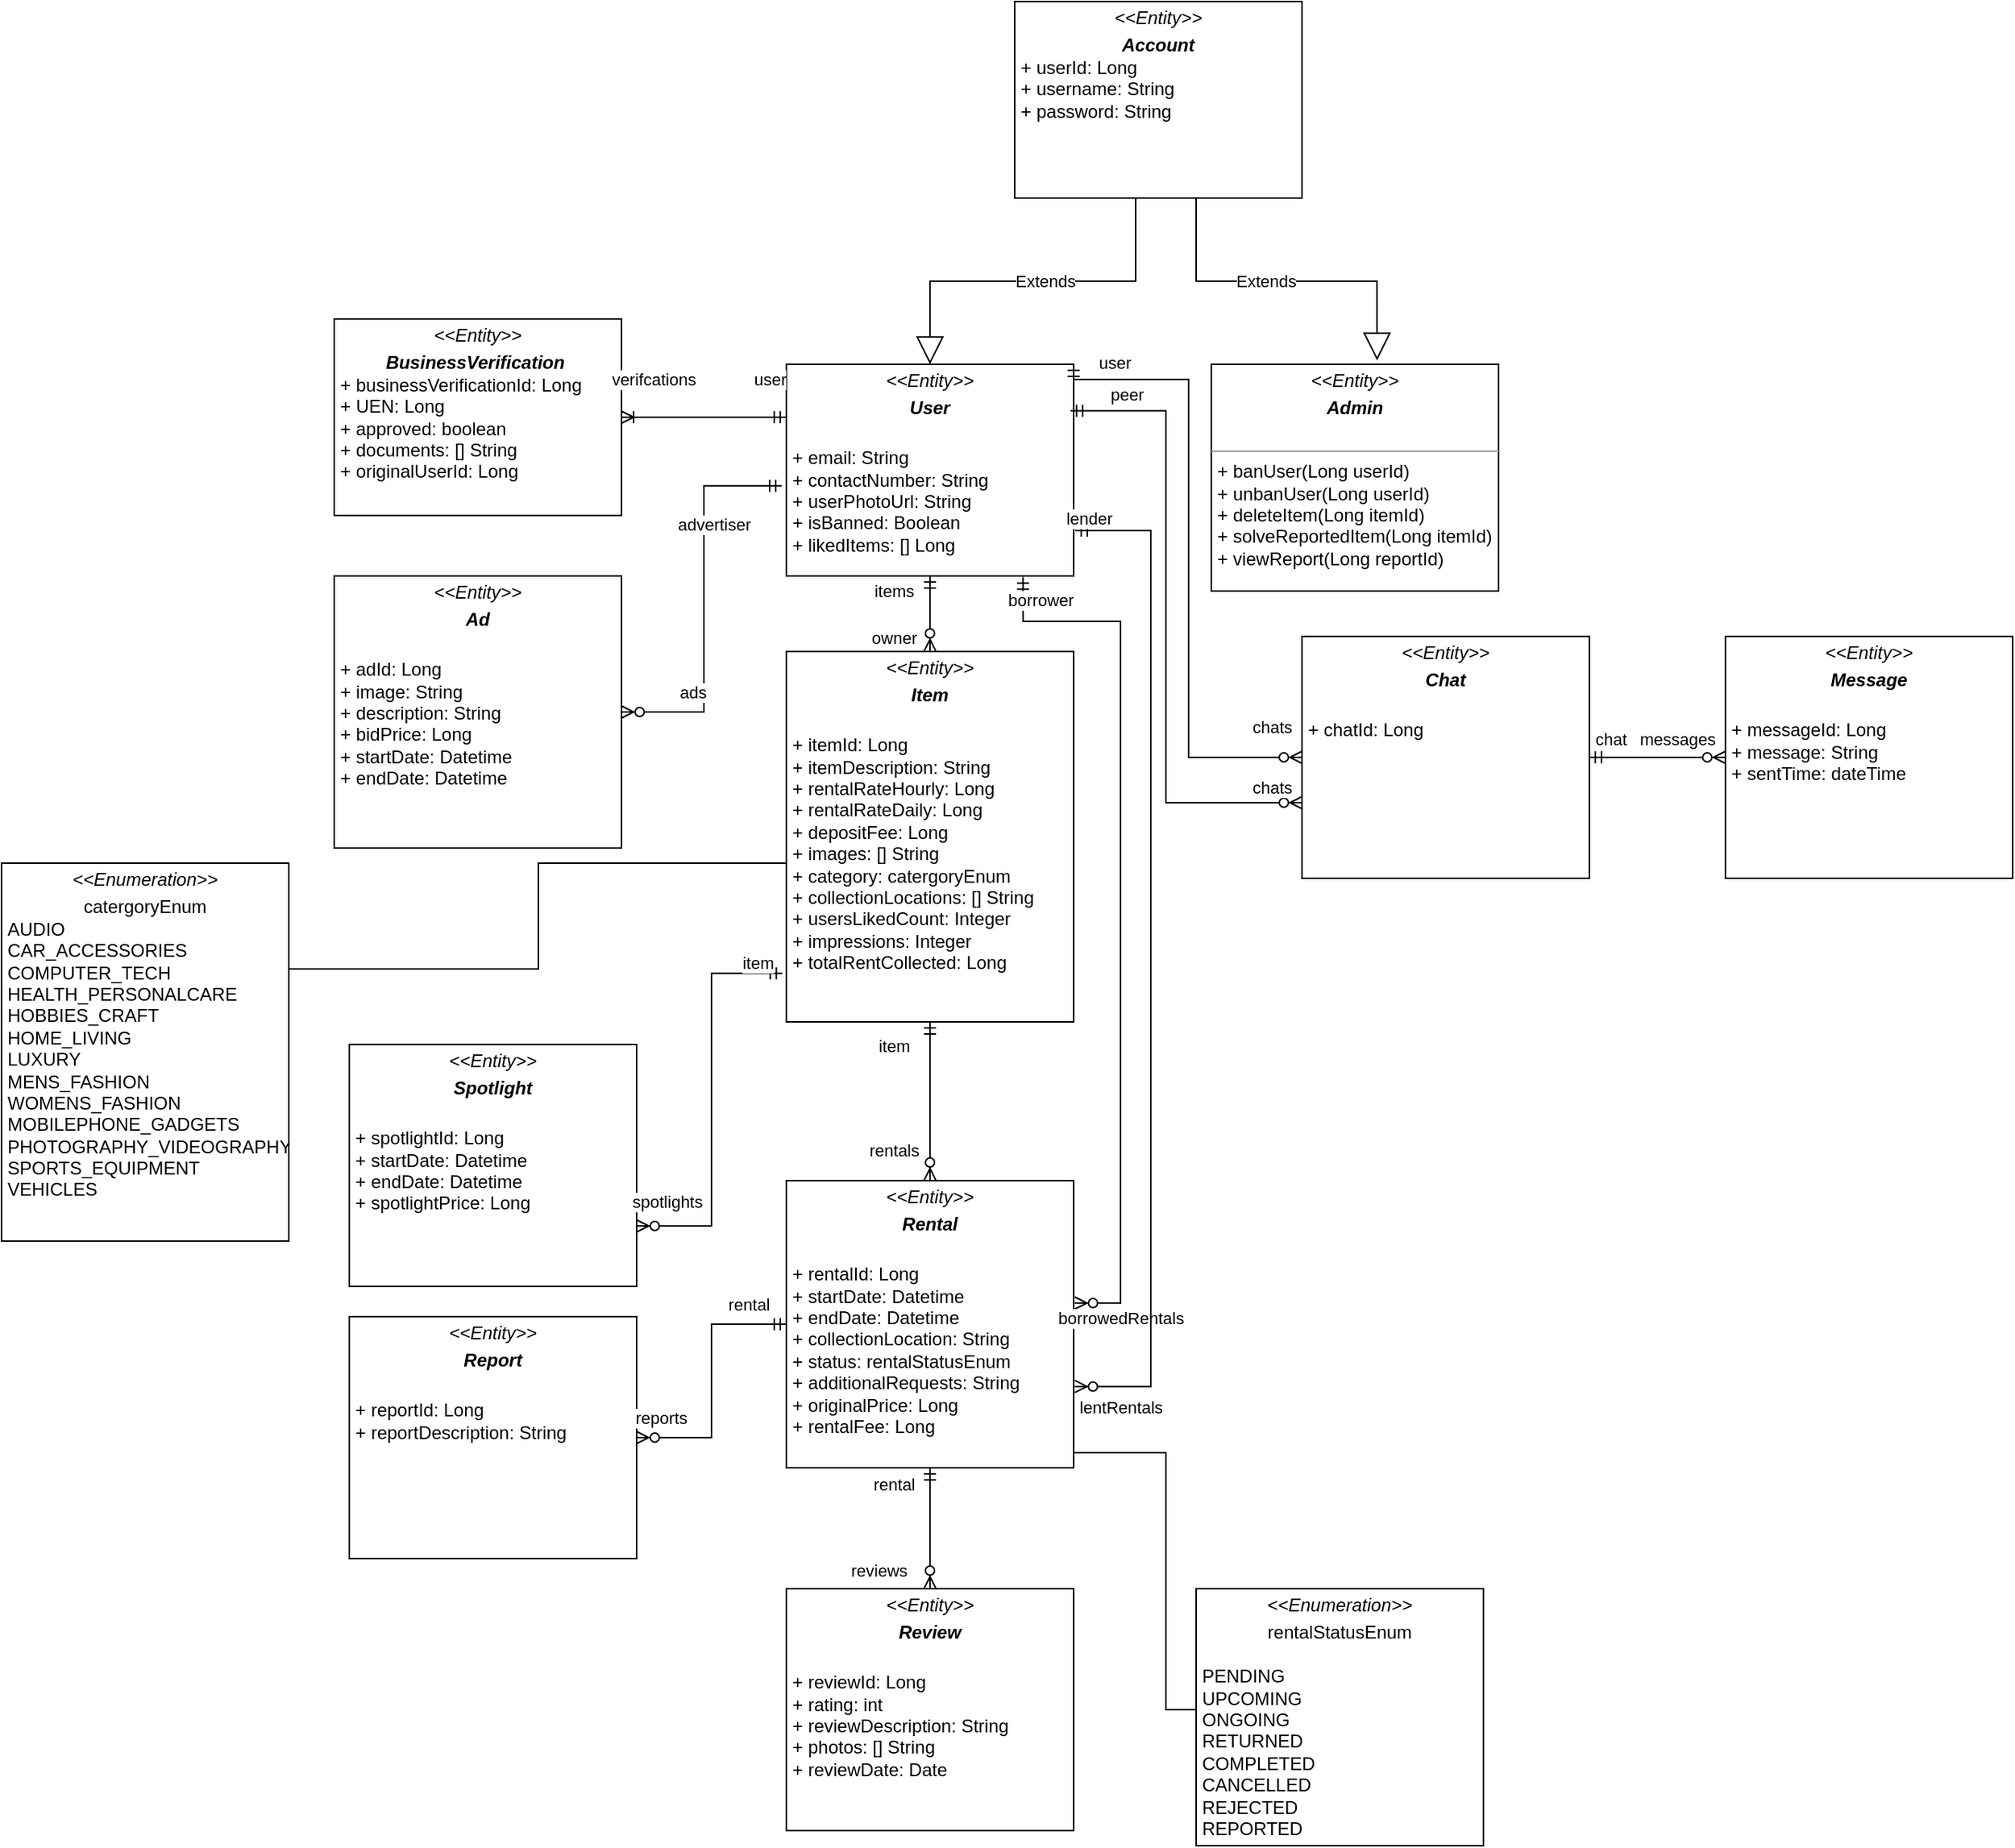 <mxfile version="21.7.5" type="github">
  <diagram id="C5RBs43oDa-KdzZeNtuy" name="Page-1">
    <mxGraphModel dx="3185" dy="2438" grid="1" gridSize="10" guides="1" tooltips="1" connect="1" arrows="1" fold="1" page="1" pageScale="1" pageWidth="827" pageHeight="1169" math="0" shadow="0">
      <root>
        <mxCell id="WIyWlLk6GJQsqaUBKTNV-0" />
        <mxCell id="WIyWlLk6GJQsqaUBKTNV-1" parent="WIyWlLk6GJQsqaUBKTNV-0" />
        <mxCell id="IoAoWeGx2JLnAM5umBNJ-0" value="&lt;p style=&quot;margin:0px;margin-top:4px;text-align:center;&quot;&gt;&lt;i&gt;&amp;lt;&amp;lt;Entity&amp;gt;&amp;gt;&lt;/i&gt;&lt;/p&gt;&lt;p style=&quot;margin:0px;margin-top:4px;text-align:center;&quot;&gt;&lt;i&gt;&lt;b&gt;User&lt;/b&gt;&lt;/i&gt;&lt;br&gt;&lt;/p&gt;&lt;p style=&quot;margin:0px;margin-top:4px;text-align:center;&quot;&gt;&lt;br&gt;&lt;/p&gt;&lt;p style=&quot;margin:0px;margin-left:4px;&quot;&gt;+ email: String&lt;/p&gt;&lt;p style=&quot;margin:0px;margin-left:4px;&quot;&gt;+ contactNumber: String&lt;/p&gt;&lt;p style=&quot;margin:0px;margin-left:4px;&quot;&gt;+ userPhotoUrl: String&lt;/p&gt;&lt;p style=&quot;margin:0px;margin-left:4px;&quot;&gt;+ isBanned: Boolean&lt;/p&gt;&lt;p style=&quot;margin:0px;margin-left:4px;&quot;&gt;+ likedItems: [] Long&lt;/p&gt;&lt;p style=&quot;margin:0px;margin-left:4px;&quot;&gt;&lt;br&gt;&lt;/p&gt;&lt;p style=&quot;margin:0px;margin-left:4px;&quot;&gt;&lt;br&gt;&lt;/p&gt;" style="verticalAlign=top;align=left;overflow=fill;fontSize=12;fontFamily=Helvetica;html=1;whiteSpace=wrap;" parent="WIyWlLk6GJQsqaUBKTNV-1" vertex="1">
          <mxGeometry x="319" y="40" width="190" height="140" as="geometry" />
        </mxCell>
        <mxCell id="IoAoWeGx2JLnAM5umBNJ-1" value="&lt;p style=&quot;margin:0px;margin-top:4px;text-align:center;&quot;&gt;&lt;i&gt;&amp;lt;&amp;lt;Entity&amp;gt;&amp;gt;&lt;/i&gt;&lt;/p&gt;&lt;p style=&quot;margin:0px;margin-top:4px;text-align:center;&quot;&gt;&lt;i&gt;&lt;b&gt;BusinessVerification&lt;/b&gt;&lt;/i&gt;&lt;span style=&quot;background-color: initial; text-align: left;&quot;&gt;&amp;nbsp;&lt;/span&gt;&lt;/p&gt;&lt;p style=&quot;margin:0px;margin-left:4px;&quot;&gt;+ businessVerificationId: Long&lt;/p&gt;&lt;p style=&quot;margin:0px;margin-left:4px;&quot;&gt;+ UEN: Long&lt;/p&gt;&lt;p style=&quot;margin:0px;margin-left:4px;&quot;&gt;+ approved: boolean&lt;/p&gt;&lt;p style=&quot;margin:0px;margin-left:4px;&quot;&gt;+ documents: [] String&lt;/p&gt;&lt;p style=&quot;margin:0px;margin-left:4px;&quot;&gt;+ originalUserId: Long&lt;/p&gt;&lt;p style=&quot;margin:0px;margin-left:4px;&quot;&gt;&lt;br&gt;&lt;/p&gt;" style="verticalAlign=top;align=left;overflow=fill;fontSize=12;fontFamily=Helvetica;html=1;whiteSpace=wrap;" parent="WIyWlLk6GJQsqaUBKTNV-1" vertex="1">
          <mxGeometry x="20" y="10" width="190" height="130" as="geometry" />
        </mxCell>
        <mxCell id="IoAoWeGx2JLnAM5umBNJ-7" value="&lt;p style=&quot;margin:0px;margin-top:4px;text-align:center;&quot;&gt;&lt;i&gt;&amp;lt;&amp;lt;Entity&amp;gt;&amp;gt;&lt;/i&gt;&lt;/p&gt;&lt;p style=&quot;margin:0px;margin-top:4px;text-align:center;&quot;&gt;&lt;i&gt;&lt;b&gt;Account&lt;/b&gt;&lt;/i&gt;&lt;br&gt;&lt;/p&gt;&lt;p style=&quot;border-color: var(--border-color); margin: 0px 0px 0px 4px;&quot;&gt;+ userId: Long&lt;br style=&quot;border-color: var(--border-color);&quot;&gt;+ username: String&lt;/p&gt;&lt;p style=&quot;border-color: var(--border-color); margin: 0px 0px 0px 4px;&quot;&gt;+ password: String&lt;/p&gt;&lt;p style=&quot;margin:0px;margin-left:4px;&quot;&gt;&lt;br&gt;&lt;/p&gt;" style="verticalAlign=top;align=left;overflow=fill;fontSize=12;fontFamily=Helvetica;html=1;whiteSpace=wrap;" parent="WIyWlLk6GJQsqaUBKTNV-1" vertex="1">
          <mxGeometry x="470" y="-200" width="190" height="130" as="geometry" />
        </mxCell>
        <mxCell id="IoAoWeGx2JLnAM5umBNJ-8" value="Extends" style="endArrow=block;endSize=16;endFill=0;html=1;rounded=0;exitX=0.5;exitY=1;exitDx=0;exitDy=0;entryX=0.5;entryY=0;entryDx=0;entryDy=0;edgeStyle=orthogonalEdgeStyle;" parent="WIyWlLk6GJQsqaUBKTNV-1" source="IoAoWeGx2JLnAM5umBNJ-7" target="IoAoWeGx2JLnAM5umBNJ-0" edge="1">
          <mxGeometry width="160" relative="1" as="geometry">
            <mxPoint x="600" y="60" as="sourcePoint" />
            <mxPoint x="760" y="60" as="targetPoint" />
            <Array as="points">
              <mxPoint x="550" y="-70" />
              <mxPoint x="550" y="-15" />
              <mxPoint x="414" y="-15" />
            </Array>
          </mxGeometry>
        </mxCell>
        <mxCell id="IoAoWeGx2JLnAM5umBNJ-10" value="&lt;p style=&quot;margin:0px;margin-top:4px;text-align:center;&quot;&gt;&lt;i&gt;&amp;lt;&amp;lt;Entity&amp;gt;&amp;gt;&lt;/i&gt;&lt;/p&gt;&lt;p style=&quot;margin:0px;margin-top:4px;text-align:center;&quot;&gt;&lt;i&gt;&lt;b&gt;Admin&lt;/b&gt;&lt;/i&gt;&lt;br&gt;&lt;/p&gt;&lt;p style=&quot;border-color: var(--border-color); margin: 0px 0px 0px 4px;&quot;&gt;&lt;br&gt;&lt;/p&gt;&lt;hr size=&quot;1&quot;&gt;&lt;p style=&quot;margin:0px;margin-left:4px;&quot;&gt;+ banUser(Long userId)&lt;/p&gt;&lt;p style=&quot;margin:0px;margin-left:4px;&quot;&gt;+ unbanUser(Long userId)&lt;/p&gt;&lt;p style=&quot;margin:0px;margin-left:4px;&quot;&gt;+ deleteItem(Long itemId)&lt;/p&gt;&lt;p style=&quot;margin:0px;margin-left:4px;&quot;&gt;+ solveReportedItem(Long itemId)&lt;/p&gt;&lt;p style=&quot;margin:0px;margin-left:4px;&quot;&gt;+ viewReport(Long reportId)&lt;/p&gt;" style="verticalAlign=top;align=left;overflow=fill;fontSize=12;fontFamily=Helvetica;html=1;whiteSpace=wrap;" parent="WIyWlLk6GJQsqaUBKTNV-1" vertex="1">
          <mxGeometry x="600" y="40" width="190" height="150" as="geometry" />
        </mxCell>
        <mxCell id="IoAoWeGx2JLnAM5umBNJ-12" value="Extends" style="endArrow=block;endSize=16;endFill=0;html=1;rounded=0;exitX=0.5;exitY=1;exitDx=0;exitDy=0;edgeStyle=orthogonalEdgeStyle;entryX=0.577;entryY=-0.017;entryDx=0;entryDy=0;entryPerimeter=0;" parent="WIyWlLk6GJQsqaUBKTNV-1" source="IoAoWeGx2JLnAM5umBNJ-7" target="IoAoWeGx2JLnAM5umBNJ-10" edge="1">
          <mxGeometry width="160" relative="1" as="geometry">
            <mxPoint x="614" y="-60" as="sourcePoint" />
            <mxPoint x="910" y="-80" as="targetPoint" />
            <Array as="points">
              <mxPoint x="590" y="-70" />
              <mxPoint x="590" y="-15" />
              <mxPoint x="710" y="-15" />
            </Array>
          </mxGeometry>
        </mxCell>
        <mxCell id="IoAoWeGx2JLnAM5umBNJ-15" value="&lt;p style=&quot;margin:0px;margin-top:4px;text-align:center;&quot;&gt;&lt;i&gt;&amp;lt;&amp;lt;Entity&amp;gt;&amp;gt;&lt;/i&gt;&lt;/p&gt;&lt;p style=&quot;margin:0px;margin-top:4px;text-align:center;&quot;&gt;&lt;i&gt;&lt;b&gt;Item&lt;/b&gt;&lt;/i&gt;&lt;br&gt;&lt;/p&gt;&lt;p style=&quot;margin:0px;margin-top:4px;text-align:center;&quot;&gt;&lt;br&gt;&lt;/p&gt;&lt;p style=&quot;margin:0px;margin-left:4px;&quot;&gt;+ itemId: Long&lt;br&gt;&lt;/p&gt;&lt;p style=&quot;margin:0px;margin-left:4px;&quot;&gt;+ itemDescription: String&lt;/p&gt;&lt;p style=&quot;margin:0px;margin-left:4px;&quot;&gt;+ rentalRateHourly: Long&lt;/p&gt;&lt;p style=&quot;margin:0px;margin-left:4px;&quot;&gt;+ rentalRateDaily: Long&lt;/p&gt;&lt;p style=&quot;border-color: var(--border-color); margin: 0px 0px 0px 4px;&quot;&gt;+ depositFee: Long&lt;/p&gt;&lt;p style=&quot;margin:0px;margin-left:4px;&quot;&gt;+ images: [] String&lt;/p&gt;&lt;p style=&quot;margin:0px;margin-left:4px;&quot;&gt;+ category: catergoryEnum&lt;/p&gt;&lt;p style=&quot;margin:0px;margin-left:4px;&quot;&gt;+ collectionLocations: [] String&lt;/p&gt;&lt;p style=&quot;margin:0px;margin-left:4px;&quot;&gt;+ usersLikedCount: Integer&lt;/p&gt;&lt;p style=&quot;margin:0px;margin-left:4px;&quot;&gt;+ impressions: Integer&lt;br&gt;&lt;/p&gt;&lt;p style=&quot;margin:0px;margin-left:4px;&quot;&gt;+ totalRentCollected: Long&lt;/p&gt;&lt;p style=&quot;margin:0px;margin-left:4px;&quot;&gt;&lt;br&gt;&lt;/p&gt;" style="verticalAlign=top;align=left;overflow=fill;fontSize=12;fontFamily=Helvetica;html=1;whiteSpace=wrap;" parent="WIyWlLk6GJQsqaUBKTNV-1" vertex="1">
          <mxGeometry x="319" y="230" width="190" height="245" as="geometry" />
        </mxCell>
        <mxCell id="IoAoWeGx2JLnAM5umBNJ-16" value="" style="fontSize=12;html=1;endArrow=ERzeroToMany;startArrow=ERmandOne;rounded=0;exitX=0.5;exitY=1;exitDx=0;exitDy=0;" parent="WIyWlLk6GJQsqaUBKTNV-1" source="IoAoWeGx2JLnAM5umBNJ-0" target="IoAoWeGx2JLnAM5umBNJ-15" edge="1">
          <mxGeometry width="100" height="100" relative="1" as="geometry">
            <mxPoint x="580" y="540" as="sourcePoint" />
            <mxPoint x="480" y="460" as="targetPoint" />
          </mxGeometry>
        </mxCell>
        <mxCell id="hqVbojERAOvoJ-H1Dq5f-6" value="owner" style="edgeLabel;html=1;align=center;verticalAlign=middle;resizable=0;points=[];" parent="IoAoWeGx2JLnAM5umBNJ-16" vertex="1" connectable="0">
          <mxGeometry x="-0.59" y="1" relative="1" as="geometry">
            <mxPoint x="-25" y="30" as="offset" />
          </mxGeometry>
        </mxCell>
        <mxCell id="hqVbojERAOvoJ-H1Dq5f-7" value="items" style="edgeLabel;html=1;align=center;verticalAlign=middle;resizable=0;points=[];" parent="IoAoWeGx2JLnAM5umBNJ-16" vertex="1" connectable="0">
          <mxGeometry x="0.032" y="-1" relative="1" as="geometry">
            <mxPoint x="-23" y="-16" as="offset" />
          </mxGeometry>
        </mxCell>
        <mxCell id="IoAoWeGx2JLnAM5umBNJ-17" value="" style="fontSize=12;html=1;endArrow=ERzeroToMany;startArrow=ERmandOne;rounded=0;exitX=0.5;exitY=1;exitDx=0;exitDy=0;" parent="WIyWlLk6GJQsqaUBKTNV-1" source="IoAoWeGx2JLnAM5umBNJ-19" target="IoAoWeGx2JLnAM5umBNJ-18" edge="1">
          <mxGeometry width="100" height="100" relative="1" as="geometry">
            <mxPoint x="230" y="1050" as="sourcePoint" />
            <mxPoint x="230" y="1130" as="targetPoint" />
          </mxGeometry>
        </mxCell>
        <mxCell id="hqVbojERAOvoJ-H1Dq5f-0" value="rental" style="edgeLabel;html=1;align=center;verticalAlign=middle;resizable=0;points=[];" parent="IoAoWeGx2JLnAM5umBNJ-17" vertex="1" connectable="0">
          <mxGeometry x="-0.566" relative="1" as="geometry">
            <mxPoint x="-24" y="-7" as="offset" />
          </mxGeometry>
        </mxCell>
        <mxCell id="hqVbojERAOvoJ-H1Dq5f-1" value="reviews" style="edgeLabel;html=1;align=center;verticalAlign=middle;resizable=0;points=[];" parent="IoAoWeGx2JLnAM5umBNJ-17" vertex="1" connectable="0">
          <mxGeometry x="0.372" relative="1" as="geometry">
            <mxPoint x="-34" y="13" as="offset" />
          </mxGeometry>
        </mxCell>
        <mxCell id="IoAoWeGx2JLnAM5umBNJ-18" value="&lt;p style=&quot;margin:0px;margin-top:4px;text-align:center;&quot;&gt;&lt;i&gt;&amp;lt;&amp;lt;Entity&amp;gt;&amp;gt;&lt;/i&gt;&lt;/p&gt;&lt;p style=&quot;margin:0px;margin-top:4px;text-align:center;&quot;&gt;&lt;b&gt;&lt;i&gt;Review&lt;/i&gt;&lt;/b&gt;&lt;/p&gt;&lt;p style=&quot;margin:0px;margin-top:4px;text-align:center;&quot;&gt;&lt;b&gt;&lt;i&gt;&lt;br&gt;&lt;/i&gt;&lt;/b&gt;&lt;/p&gt;&lt;p style=&quot;margin:0px;margin-left:4px;&quot;&gt;+ reviewId: Long&lt;br&gt;&lt;/p&gt;&lt;p style=&quot;margin:0px;margin-left:4px;&quot;&gt;+ rating: int&lt;/p&gt;&lt;p style=&quot;margin:0px;margin-left:4px;&quot;&gt;+ reviewDescription: String&lt;/p&gt;&lt;p style=&quot;margin:0px;margin-left:4px;&quot;&gt;+ photos: [] String&lt;/p&gt;&lt;p style=&quot;margin:0px;margin-left:4px;&quot;&gt;+ reviewDate: Date&lt;/p&gt;&lt;p style=&quot;margin:0px;margin-left:4px;&quot;&gt;&lt;br&gt;&lt;/p&gt;&lt;p style=&quot;margin:0px;margin-left:4px;&quot;&gt;&lt;br&gt;&lt;/p&gt;" style="verticalAlign=top;align=left;overflow=fill;fontSize=12;fontFamily=Helvetica;html=1;whiteSpace=wrap;" parent="WIyWlLk6GJQsqaUBKTNV-1" vertex="1">
          <mxGeometry x="319" y="850" width="190" height="160" as="geometry" />
        </mxCell>
        <mxCell id="IoAoWeGx2JLnAM5umBNJ-19" value="&lt;p style=&quot;margin:0px;margin-top:4px;text-align:center;&quot;&gt;&lt;i&gt;&amp;lt;&amp;lt;Entity&amp;gt;&amp;gt;&lt;/i&gt;&lt;/p&gt;&lt;p style=&quot;margin:0px;margin-top:4px;text-align:center;&quot;&gt;&lt;b&gt;&lt;i&gt;Rental&lt;/i&gt;&lt;/b&gt;&lt;/p&gt;&lt;p style=&quot;margin:0px;margin-top:4px;text-align:center;&quot;&gt;&lt;b&gt;&lt;i&gt;&lt;br&gt;&lt;/i&gt;&lt;/b&gt;&lt;/p&gt;&lt;p style=&quot;margin:0px;margin-left:4px;&quot;&gt;+ rentalId: Long&lt;/p&gt;&lt;p style=&quot;margin:0px;margin-left:4px;&quot;&gt;&lt;span style=&quot;background-color: initial;&quot;&gt;+ startDate: Datetime&lt;/span&gt;&lt;br&gt;&lt;/p&gt;&lt;p style=&quot;margin:0px;margin-left:4px;&quot;&gt;+ endDate: Datetime&lt;br&gt;&lt;/p&gt;&lt;p style=&quot;margin:0px;margin-left:4px;&quot;&gt;+ collectionLocation: String&lt;/p&gt;&lt;p style=&quot;margin:0px;margin-left:4px;&quot;&gt;+ status: rentalStatusEnum&lt;/p&gt;&lt;p style=&quot;border-color: var(--border-color); margin: 0px 0px 0px 4px;&quot;&gt;+ additionalRequests: String&lt;/p&gt;&lt;p style=&quot;border-color: var(--border-color); margin: 0px 0px 0px 4px;&quot;&gt;+ originalPrice: Long&lt;/p&gt;&lt;p style=&quot;border-color: var(--border-color); margin: 0px 0px 0px 4px;&quot;&gt;&lt;span style=&quot;background-color: initial;&quot;&gt;+ rentalFee: Long&lt;/span&gt;&lt;br&gt;&lt;/p&gt;&lt;p style=&quot;border-color: var(--border-color); margin: 0px 0px 0px 4px;&quot;&gt;&lt;br&gt;&lt;/p&gt;&lt;div&gt;&lt;br&gt;&lt;/div&gt;&lt;hr size=&quot;1&quot;&gt;&lt;p style=&quot;margin:0px;margin-left:4px;&quot;&gt;&lt;br&gt;&lt;/p&gt;" style="verticalAlign=top;align=left;overflow=fill;fontSize=12;fontFamily=Helvetica;html=1;whiteSpace=wrap;" parent="WIyWlLk6GJQsqaUBKTNV-1" vertex="1">
          <mxGeometry x="319" y="580" width="190" height="190" as="geometry" />
        </mxCell>
        <mxCell id="IoAoWeGx2JLnAM5umBNJ-21" value="&lt;p style=&quot;margin:0px;margin-top:4px;text-align:center;&quot;&gt;&lt;i&gt;&amp;lt;&amp;lt;Enumeration&amp;gt;&amp;gt;&lt;/i&gt;&lt;/p&gt;&lt;p style=&quot;margin:0px;margin-top:4px;text-align:center;&quot;&gt;catergoryEnum&lt;br&gt;&lt;/p&gt;&lt;p style=&quot;margin:0px;margin-left:4px;&quot;&gt;AUDIO&lt;/p&gt;&lt;p style=&quot;margin:0px;margin-left:4px;&quot;&gt;CAR_ACCESSORIES&lt;/p&gt;&lt;p style=&quot;margin:0px;margin-left:4px;&quot;&gt;COMPUTER_TECH&lt;/p&gt;&lt;p style=&quot;margin:0px;margin-left:4px;&quot;&gt;HEALTH_PERSONALCARE&lt;/p&gt;&lt;p style=&quot;margin:0px;margin-left:4px;&quot;&gt;HOBBIES_CRAFT&lt;/p&gt;&lt;p style=&quot;margin:0px;margin-left:4px;&quot;&gt;HOME_LIVING&lt;/p&gt;&lt;p style=&quot;margin:0px;margin-left:4px;&quot;&gt;LUXURY&lt;/p&gt;&lt;p style=&quot;margin:0px;margin-left:4px;&quot;&gt;MENS_FASHION&lt;/p&gt;&lt;p style=&quot;margin:0px;margin-left:4px;&quot;&gt;WOMENS_FASHION&lt;/p&gt;&lt;p style=&quot;margin:0px;margin-left:4px;&quot;&gt;MOBILEPHONE_GADGETS&lt;/p&gt;&lt;p style=&quot;margin:0px;margin-left:4px;&quot;&gt;PHOTOGRAPHY_VIDEOGRAPHY&lt;/p&gt;&lt;p style=&quot;margin:0px;margin-left:4px;&quot;&gt;SPORTS_EQUIPMENT&lt;/p&gt;&lt;p style=&quot;margin:0px;margin-left:4px;&quot;&gt;VEHICLES&lt;/p&gt;&lt;p style=&quot;margin:0px;margin-left:4px;&quot;&gt;&lt;br&gt;&lt;/p&gt;&lt;p style=&quot;margin:0px;margin-left:4px;&quot;&gt;&lt;br&gt;&lt;/p&gt;" style="verticalAlign=top;align=left;overflow=fill;fontSize=12;fontFamily=Helvetica;html=1;whiteSpace=wrap;" parent="WIyWlLk6GJQsqaUBKTNV-1" vertex="1">
          <mxGeometry x="-200" y="370" width="190" height="250" as="geometry" />
        </mxCell>
        <mxCell id="IoAoWeGx2JLnAM5umBNJ-22" value="&lt;p style=&quot;margin:0px;margin-top:4px;text-align:center;&quot;&gt;&lt;i&gt;&amp;lt;&amp;lt;Enumeration&amp;gt;&amp;gt;&lt;/i&gt;&lt;/p&gt;&lt;p style=&quot;margin:0px;margin-top:4px;text-align:center;&quot;&gt;rentalStatusEnum&lt;/p&gt;&lt;p style=&quot;margin:0px;margin-left:4px;&quot;&gt;&lt;br&gt;&lt;/p&gt;&lt;p style=&quot;margin:0px;margin-left:4px;&quot;&gt;PENDING&lt;/p&gt;&lt;p style=&quot;margin:0px;margin-left:4px;&quot;&gt;UPCOMING&lt;/p&gt;&lt;p style=&quot;margin:0px;margin-left:4px;&quot;&gt;ONGOING&lt;/p&gt;&lt;p style=&quot;margin:0px;margin-left:4px;&quot;&gt;RETURNED&lt;/p&gt;&lt;p style=&quot;margin:0px;margin-left:4px;&quot;&gt;COMPLETED&lt;/p&gt;&lt;p style=&quot;margin:0px;margin-left:4px;&quot;&gt;CANCELLED&lt;br&gt;&lt;/p&gt;&lt;p style=&quot;margin:0px;margin-left:4px;&quot;&gt;REJECTED&lt;/p&gt;&lt;p style=&quot;margin:0px;margin-left:4px;&quot;&gt;REPORTED&lt;/p&gt;" style="verticalAlign=top;align=left;overflow=fill;fontSize=12;fontFamily=Helvetica;html=1;whiteSpace=wrap;" parent="WIyWlLk6GJQsqaUBKTNV-1" vertex="1">
          <mxGeometry x="590" y="850" width="190" height="170" as="geometry" />
        </mxCell>
        <mxCell id="IoAoWeGx2JLnAM5umBNJ-24" value="" style="fontSize=12;html=1;endArrow=ERzeroToMany;startArrow=ERmandOne;rounded=0;exitX=0.5;exitY=1;exitDx=0;exitDy=0;entryX=0.5;entryY=0;entryDx=0;entryDy=0;" parent="WIyWlLk6GJQsqaUBKTNV-1" source="IoAoWeGx2JLnAM5umBNJ-15" target="IoAoWeGx2JLnAM5umBNJ-19" edge="1">
          <mxGeometry width="100" height="100" relative="1" as="geometry">
            <mxPoint x="329" y="570" as="sourcePoint" />
            <mxPoint x="240" y="570" as="targetPoint" />
          </mxGeometry>
        </mxCell>
        <mxCell id="hqVbojERAOvoJ-H1Dq5f-4" value="item" style="edgeLabel;html=1;align=center;verticalAlign=middle;resizable=0;points=[];" parent="IoAoWeGx2JLnAM5umBNJ-24" vertex="1" connectable="0">
          <mxGeometry x="-0.57" y="-1" relative="1" as="geometry">
            <mxPoint x="-23" y="-7" as="offset" />
          </mxGeometry>
        </mxCell>
        <mxCell id="hqVbojERAOvoJ-H1Dq5f-5" value="rentals" style="edgeLabel;html=1;align=center;verticalAlign=middle;resizable=0;points=[];" parent="IoAoWeGx2JLnAM5umBNJ-24" vertex="1" connectable="0">
          <mxGeometry x="0.157" relative="1" as="geometry">
            <mxPoint x="-24" y="24" as="offset" />
          </mxGeometry>
        </mxCell>
        <mxCell id="IoAoWeGx2JLnAM5umBNJ-25" value="&lt;p style=&quot;margin:0px;margin-top:4px;text-align:center;&quot;&gt;&lt;i&gt;&amp;lt;&amp;lt;Entity&amp;gt;&amp;gt;&lt;/i&gt;&lt;/p&gt;&lt;p style=&quot;margin:0px;margin-top:4px;text-align:center;&quot;&gt;&lt;i&gt;&lt;b&gt;Report&lt;/b&gt;&lt;/i&gt;&lt;br&gt;&lt;/p&gt;&lt;p style=&quot;margin:0px;margin-top:4px;text-align:center;&quot;&gt;&lt;br&gt;&lt;/p&gt;&lt;p style=&quot;margin:0px;margin-left:4px;&quot;&gt;+ reportId: Long&lt;br&gt;&lt;/p&gt;&lt;p style=&quot;margin:0px;margin-left:4px;&quot;&gt;+ reportDescription: String&lt;/p&gt;&lt;p style=&quot;margin:0px;margin-left:4px;&quot;&gt;&lt;br&gt;&lt;/p&gt;&lt;p style=&quot;margin:0px;margin-left:4px;&quot;&gt;&lt;br&gt;&lt;/p&gt;" style="verticalAlign=top;align=left;overflow=fill;fontSize=12;fontFamily=Helvetica;html=1;whiteSpace=wrap;" parent="WIyWlLk6GJQsqaUBKTNV-1" vertex="1">
          <mxGeometry x="30" y="670" width="190" height="160" as="geometry" />
        </mxCell>
        <mxCell id="IoAoWeGx2JLnAM5umBNJ-26" value="" style="fontSize=12;html=1;endArrow=ERzeroToMany;startArrow=ERmandOne;rounded=0;exitX=0;exitY=0.5;exitDx=0;exitDy=0;entryX=1;entryY=0.5;entryDx=0;entryDy=0;edgeStyle=orthogonalEdgeStyle;" parent="WIyWlLk6GJQsqaUBKTNV-1" source="IoAoWeGx2JLnAM5umBNJ-19" target="IoAoWeGx2JLnAM5umBNJ-25" edge="1">
          <mxGeometry width="100" height="100" relative="1" as="geometry">
            <mxPoint x="519" y="810" as="sourcePoint" />
            <mxPoint x="570" y="810" as="targetPoint" />
          </mxGeometry>
        </mxCell>
        <mxCell id="hqVbojERAOvoJ-H1Dq5f-2" value="rental" style="edgeLabel;html=1;align=center;verticalAlign=middle;resizable=0;points=[];" parent="IoAoWeGx2JLnAM5umBNJ-26" vertex="1" connectable="0">
          <mxGeometry x="-0.632" y="1" relative="1" as="geometry">
            <mxPoint x="7" y="-14" as="offset" />
          </mxGeometry>
        </mxCell>
        <mxCell id="hqVbojERAOvoJ-H1Dq5f-3" value="reports" style="edgeLabel;html=1;align=center;verticalAlign=middle;resizable=0;points=[];" parent="IoAoWeGx2JLnAM5umBNJ-26" vertex="1" connectable="0">
          <mxGeometry x="0.513" y="-1" relative="1" as="geometry">
            <mxPoint x="-27" y="-12" as="offset" />
          </mxGeometry>
        </mxCell>
        <mxCell id="IoAoWeGx2JLnAM5umBNJ-27" value="" style="endArrow=none;html=1;rounded=0;entryX=0;entryY=0.5;entryDx=0;entryDy=0;exitX=1;exitY=0.5;exitDx=0;exitDy=0;edgeStyle=orthogonalEdgeStyle;" parent="WIyWlLk6GJQsqaUBKTNV-1" source="IoAoWeGx2JLnAM5umBNJ-21" target="IoAoWeGx2JLnAM5umBNJ-15" edge="1">
          <mxGeometry relative="1" as="geometry">
            <mxPoint x="360" y="420" as="sourcePoint" />
            <mxPoint x="520" y="420" as="targetPoint" />
            <Array as="points">
              <mxPoint x="-10" y="440" />
              <mxPoint x="155" y="440" />
              <mxPoint x="155" y="370" />
              <mxPoint x="319" y="370" />
            </Array>
          </mxGeometry>
        </mxCell>
        <mxCell id="IoAoWeGx2JLnAM5umBNJ-29" value="" style="edgeStyle=orthogonalEdgeStyle;fontSize=12;html=1;endArrow=ERzeroToMany;startArrow=ERmandOne;rounded=0;exitX=0.824;exitY=1.005;exitDx=0;exitDy=0;exitPerimeter=0;entryX=1.004;entryY=0.428;entryDx=0;entryDy=0;entryPerimeter=0;" parent="WIyWlLk6GJQsqaUBKTNV-1" source="IoAoWeGx2JLnAM5umBNJ-0" target="IoAoWeGx2JLnAM5umBNJ-19" edge="1">
          <mxGeometry width="100" height="100" relative="1" as="geometry">
            <mxPoint x="390" y="610" as="sourcePoint" />
            <mxPoint x="690" y="580" as="targetPoint" />
            <Array as="points">
              <mxPoint x="476" y="210" />
              <mxPoint x="540" y="210" />
              <mxPoint x="540" y="661" />
              <mxPoint x="510" y="661" />
            </Array>
          </mxGeometry>
        </mxCell>
        <mxCell id="IoAoWeGx2JLnAM5umBNJ-30" value="borrower" style="edgeLabel;html=1;align=center;verticalAlign=middle;resizable=0;points=[];" parent="IoAoWeGx2JLnAM5umBNJ-29" vertex="1" connectable="0">
          <mxGeometry x="-0.892" y="3" relative="1" as="geometry">
            <mxPoint x="9" y="-11" as="offset" />
          </mxGeometry>
        </mxCell>
        <mxCell id="IoAoWeGx2JLnAM5umBNJ-31" value="borrowedRentals" style="edgeLabel;html=1;align=center;verticalAlign=middle;resizable=0;points=[];" parent="IoAoWeGx2JLnAM5umBNJ-29" vertex="1" connectable="0">
          <mxGeometry x="0.878" y="-1" relative="1" as="geometry">
            <mxPoint x="1" y="14" as="offset" />
          </mxGeometry>
        </mxCell>
        <mxCell id="IoAoWeGx2JLnAM5umBNJ-35" value="" style="edgeStyle=orthogonalEdgeStyle;fontSize=12;html=1;endArrow=ERzeroToMany;startArrow=ERmandOne;rounded=0;entryX=1.004;entryY=0.717;entryDx=0;entryDy=0;entryPerimeter=0;" parent="WIyWlLk6GJQsqaUBKTNV-1" target="IoAoWeGx2JLnAM5umBNJ-19" edge="1">
          <mxGeometry width="100" height="100" relative="1" as="geometry">
            <mxPoint x="510" y="150" as="sourcePoint" />
            <mxPoint x="790" y="620" as="targetPoint" />
            <Array as="points">
              <mxPoint x="560" y="150" />
              <mxPoint x="560" y="716" />
            </Array>
          </mxGeometry>
        </mxCell>
        <mxCell id="IoAoWeGx2JLnAM5umBNJ-36" value="lender" style="edgeLabel;html=1;align=center;verticalAlign=middle;resizable=0;points=[];" parent="IoAoWeGx2JLnAM5umBNJ-35" vertex="1" connectable="0">
          <mxGeometry x="-0.905" relative="1" as="geometry">
            <mxPoint x="-23" y="-8" as="offset" />
          </mxGeometry>
        </mxCell>
        <mxCell id="IoAoWeGx2JLnAM5umBNJ-38" value="lentRentals" style="edgeLabel;html=1;align=center;verticalAlign=middle;resizable=0;points=[];" parent="IoAoWeGx2JLnAM5umBNJ-35" vertex="1" connectable="0">
          <mxGeometry x="0.853" y="2" relative="1" as="geometry">
            <mxPoint x="-19" y="12" as="offset" />
          </mxGeometry>
        </mxCell>
        <mxCell id="IoAoWeGx2JLnAM5umBNJ-39" value="&lt;p style=&quot;margin:0px;margin-top:4px;text-align:center;&quot;&gt;&lt;i&gt;&amp;lt;&amp;lt;Entity&amp;gt;&amp;gt;&lt;/i&gt;&lt;/p&gt;&lt;p style=&quot;margin:0px;margin-top:4px;text-align:center;&quot;&gt;&lt;b&gt;&lt;i&gt;Chat&lt;/i&gt;&lt;/b&gt;&lt;/p&gt;&lt;p style=&quot;margin:0px;margin-top:4px;text-align:center;&quot;&gt;&lt;b&gt;&lt;i&gt;&lt;br&gt;&lt;/i&gt;&lt;/b&gt;&lt;/p&gt;&lt;p style=&quot;margin:0px;margin-left:4px;&quot;&gt;+ chatId: Long&lt;/p&gt;&lt;p style=&quot;margin:0px;margin-left:4px;&quot;&gt;&lt;br&gt;&lt;/p&gt;&lt;p style=&quot;margin:0px;margin-left:4px;&quot;&gt;&lt;br&gt;&lt;/p&gt;" style="verticalAlign=top;align=left;overflow=fill;fontSize=12;fontFamily=Helvetica;html=1;whiteSpace=wrap;" parent="WIyWlLk6GJQsqaUBKTNV-1" vertex="1">
          <mxGeometry x="660" y="220" width="190" height="160" as="geometry" />
        </mxCell>
        <mxCell id="IoAoWeGx2JLnAM5umBNJ-40" value="&lt;p style=&quot;margin:0px;margin-top:4px;text-align:center;&quot;&gt;&lt;i&gt;&amp;lt;&amp;lt;Entity&amp;gt;&amp;gt;&lt;/i&gt;&lt;/p&gt;&lt;p style=&quot;margin:0px;margin-top:4px;text-align:center;&quot;&gt;&lt;b&gt;&lt;i&gt;Message&lt;/i&gt;&lt;/b&gt;&lt;/p&gt;&lt;p style=&quot;margin:0px;margin-top:4px;text-align:center;&quot;&gt;&lt;b&gt;&lt;i&gt;&lt;br&gt;&lt;/i&gt;&lt;/b&gt;&lt;/p&gt;&lt;p style=&quot;margin:0px;margin-left:4px;&quot;&gt;+ messageId: Long&lt;/p&gt;&lt;p style=&quot;margin:0px;margin-left:4px;&quot;&gt;+ message: String&lt;/p&gt;&lt;p style=&quot;margin:0px;margin-left:4px;&quot;&gt;+ sentTime: dateTime&lt;/p&gt;&lt;p style=&quot;margin:0px;margin-left:4px;&quot;&gt;&lt;br&gt;&lt;/p&gt;&lt;p style=&quot;margin:0px;margin-left:4px;&quot;&gt;&lt;br&gt;&lt;/p&gt;" style="verticalAlign=top;align=left;overflow=fill;fontSize=12;fontFamily=Helvetica;html=1;whiteSpace=wrap;" parent="WIyWlLk6GJQsqaUBKTNV-1" vertex="1">
          <mxGeometry x="940" y="220" width="190" height="160" as="geometry" />
        </mxCell>
        <mxCell id="IoAoWeGx2JLnAM5umBNJ-41" value="" style="fontSize=12;html=1;endArrow=ERzeroToMany;startArrow=ERmandOne;rounded=0;exitX=1;exitY=0.5;exitDx=0;exitDy=0;entryX=0;entryY=0.5;entryDx=0;entryDy=0;" parent="WIyWlLk6GJQsqaUBKTNV-1" source="IoAoWeGx2JLnAM5umBNJ-39" target="IoAoWeGx2JLnAM5umBNJ-40" edge="1">
          <mxGeometry width="100" height="100" relative="1" as="geometry">
            <mxPoint x="870" y="550" as="sourcePoint" />
            <mxPoint x="970" y="450" as="targetPoint" />
          </mxGeometry>
        </mxCell>
        <mxCell id="IoAoWeGx2JLnAM5umBNJ-43" value="chat" style="edgeLabel;html=1;align=center;verticalAlign=middle;resizable=0;points=[];" parent="IoAoWeGx2JLnAM5umBNJ-41" vertex="1" connectable="0">
          <mxGeometry x="-0.691" y="1" relative="1" as="geometry">
            <mxPoint y="-11" as="offset" />
          </mxGeometry>
        </mxCell>
        <mxCell id="IoAoWeGx2JLnAM5umBNJ-44" value="messages" style="edgeLabel;html=1;align=center;verticalAlign=middle;resizable=0;points=[];" parent="IoAoWeGx2JLnAM5umBNJ-41" vertex="1" connectable="0">
          <mxGeometry x="-0.691" y="1" relative="1" as="geometry">
            <mxPoint x="44" y="-11" as="offset" />
          </mxGeometry>
        </mxCell>
        <mxCell id="IoAoWeGx2JLnAM5umBNJ-42" value="" style="fontSize=12;html=1;endArrow=ERzeroToMany;startArrow=ERmandOne;rounded=0;entryX=0;entryY=0.5;entryDx=0;entryDy=0;exitX=1;exitY=0;exitDx=0;exitDy=0;edgeStyle=orthogonalEdgeStyle;" parent="WIyWlLk6GJQsqaUBKTNV-1" source="IoAoWeGx2JLnAM5umBNJ-0" target="IoAoWeGx2JLnAM5umBNJ-39" edge="1">
          <mxGeometry width="100" height="100" relative="1" as="geometry">
            <mxPoint x="510" y="300" as="sourcePoint" />
            <mxPoint x="990" y="310" as="targetPoint" />
            <Array as="points">
              <mxPoint x="509" y="50" />
              <mxPoint x="585" y="50" />
              <mxPoint x="585" y="300" />
            </Array>
          </mxGeometry>
        </mxCell>
        <mxCell id="IoAoWeGx2JLnAM5umBNJ-45" value="chats" style="edgeLabel;html=1;align=center;verticalAlign=middle;resizable=0;points=[];" parent="IoAoWeGx2JLnAM5umBNJ-42" vertex="1" connectable="0">
          <mxGeometry x="0.732" y="-1" relative="1" as="geometry">
            <mxPoint x="35" y="-21" as="offset" />
          </mxGeometry>
        </mxCell>
        <mxCell id="IoAoWeGx2JLnAM5umBNJ-46" value="user" style="edgeLabel;html=1;align=center;verticalAlign=middle;resizable=0;points=[];" parent="IoAoWeGx2JLnAM5umBNJ-42" vertex="1" connectable="0">
          <mxGeometry x="-0.823" relative="1" as="geometry">
            <mxPoint y="-11" as="offset" />
          </mxGeometry>
        </mxCell>
        <mxCell id="IoAoWeGx2JLnAM5umBNJ-47" value="" style="fontSize=12;html=1;endArrow=ERzeroToMany;startArrow=ERmandOne;rounded=0;entryX=0;entryY=0.5;entryDx=0;entryDy=0;exitX=0.989;exitY=0.22;exitDx=0;exitDy=0;exitPerimeter=0;edgeStyle=orthogonalEdgeStyle;" parent="WIyWlLk6GJQsqaUBKTNV-1" source="IoAoWeGx2JLnAM5umBNJ-0" edge="1">
          <mxGeometry width="100" height="100" relative="1" as="geometry">
            <mxPoint x="510" y="330" as="sourcePoint" />
            <mxPoint x="660" y="330" as="targetPoint" />
            <Array as="points">
              <mxPoint x="570" y="71" />
              <mxPoint x="570" y="330" />
            </Array>
          </mxGeometry>
        </mxCell>
        <mxCell id="IoAoWeGx2JLnAM5umBNJ-48" value="chats" style="edgeLabel;html=1;align=center;verticalAlign=middle;resizable=0;points=[];" parent="IoAoWeGx2JLnAM5umBNJ-47" vertex="1" connectable="0">
          <mxGeometry x="0.732" y="-1" relative="1" as="geometry">
            <mxPoint x="35" y="-11" as="offset" />
          </mxGeometry>
        </mxCell>
        <mxCell id="IoAoWeGx2JLnAM5umBNJ-49" value="peer" style="edgeLabel;html=1;align=center;verticalAlign=middle;resizable=0;points=[];" parent="IoAoWeGx2JLnAM5umBNJ-47" vertex="1" connectable="0">
          <mxGeometry x="-0.823" relative="1" as="geometry">
            <mxPoint y="-11" as="offset" />
          </mxGeometry>
        </mxCell>
        <mxCell id="zpOjCb2Ofu6trCODVad_-2" value="" style="endArrow=none;html=1;rounded=0;exitX=0;exitY=0.5;exitDx=0;exitDy=0;edgeStyle=orthogonalEdgeStyle;" parent="WIyWlLk6GJQsqaUBKTNV-1" source="IoAoWeGx2JLnAM5umBNJ-22" target="IoAoWeGx2JLnAM5umBNJ-19" edge="1">
          <mxGeometry relative="1" as="geometry">
            <mxPoint x="290" y="385" as="sourcePoint" />
            <mxPoint x="329" y="595" as="targetPoint" />
            <Array as="points">
              <mxPoint x="590" y="930" />
              <mxPoint x="570" y="930" />
              <mxPoint x="570" y="760" />
            </Array>
          </mxGeometry>
        </mxCell>
        <mxCell id="zpOjCb2Ofu6trCODVad_-3" value="&lt;p style=&quot;margin:0px;margin-top:4px;text-align:center;&quot;&gt;&lt;i&gt;&amp;lt;&amp;lt;Entity&amp;gt;&amp;gt;&lt;/i&gt;&lt;/p&gt;&lt;p style=&quot;margin:0px;margin-top:4px;text-align:center;&quot;&gt;&lt;b&gt;&lt;i&gt;Spotlight&lt;/i&gt;&lt;/b&gt;&lt;/p&gt;&lt;p style=&quot;margin:0px;margin-top:4px;text-align:center;&quot;&gt;&lt;b&gt;&lt;i&gt;&lt;br&gt;&lt;/i&gt;&lt;/b&gt;&lt;/p&gt;&lt;p style=&quot;margin:0px;margin-left:4px;&quot;&gt;+ spotlightId: Long&lt;br&gt;&lt;/p&gt;&lt;p style=&quot;margin:0px;margin-left:4px;&quot;&gt;+ startDate: Datetime&lt;/p&gt;&lt;p style=&quot;margin:0px;margin-left:4px;&quot;&gt;+ endDate: Datetime&lt;/p&gt;&lt;p style=&quot;margin:0px;margin-left:4px;&quot;&gt;+ spotlightPrice: Long&lt;/p&gt;&lt;p style=&quot;margin:0px;margin-left:4px;&quot;&gt;&amp;nbsp;&lt;/p&gt;&lt;p style=&quot;margin:0px;margin-left:4px;&quot;&gt;&lt;br&gt;&lt;/p&gt;" style="verticalAlign=top;align=left;overflow=fill;fontSize=12;fontFamily=Helvetica;html=1;whiteSpace=wrap;" parent="WIyWlLk6GJQsqaUBKTNV-1" vertex="1">
          <mxGeometry x="30" y="490" width="190" height="160" as="geometry" />
        </mxCell>
        <mxCell id="zpOjCb2Ofu6trCODVad_-4" value="" style="fontSize=12;html=1;endArrow=ERzeroToMany;startArrow=ERmandOne;rounded=0;exitX=-0.014;exitY=0.869;exitDx=0;exitDy=0;entryX=1;entryY=0.75;entryDx=0;entryDy=0;edgeStyle=orthogonalEdgeStyle;exitPerimeter=0;" parent="WIyWlLk6GJQsqaUBKTNV-1" source="IoAoWeGx2JLnAM5umBNJ-15" target="zpOjCb2Ofu6trCODVad_-3" edge="1">
          <mxGeometry width="100" height="100" relative="1" as="geometry">
            <mxPoint x="319" y="600" as="sourcePoint" />
            <mxPoint x="230" y="600" as="targetPoint" />
          </mxGeometry>
        </mxCell>
        <mxCell id="zpOjCb2Ofu6trCODVad_-5" value="spotlights" style="edgeLabel;html=1;align=center;verticalAlign=middle;resizable=0;points=[];" parent="zpOjCb2Ofu6trCODVad_-4" vertex="1" connectable="0">
          <mxGeometry x="0.58" relative="1" as="geometry">
            <mxPoint x="-30" y="-10" as="offset" />
          </mxGeometry>
        </mxCell>
        <mxCell id="zpOjCb2Ofu6trCODVad_-6" value="item" style="edgeLabel;html=1;align=center;verticalAlign=middle;resizable=0;points=[];" parent="zpOjCb2Ofu6trCODVad_-4" vertex="1" connectable="0">
          <mxGeometry x="-0.55" y="-1" relative="1" as="geometry">
            <mxPoint x="31" y="-20" as="offset" />
          </mxGeometry>
        </mxCell>
        <mxCell id="zpOjCb2Ofu6trCODVad_-7" value="&lt;p style=&quot;margin:0px;margin-top:4px;text-align:center;&quot;&gt;&lt;i&gt;&amp;lt;&amp;lt;Entity&amp;gt;&amp;gt;&lt;/i&gt;&lt;/p&gt;&lt;p style=&quot;margin:0px;margin-top:4px;text-align:center;&quot;&gt;&lt;b&gt;&lt;i&gt;Ad&lt;/i&gt;&lt;/b&gt;&lt;/p&gt;&lt;p style=&quot;margin:0px;margin-top:4px;text-align:center;&quot;&gt;&lt;b&gt;&lt;i&gt;&lt;br&gt;&lt;/i&gt;&lt;/b&gt;&lt;/p&gt;&lt;p style=&quot;margin:0px;margin-left:4px;&quot;&gt;&lt;span style=&quot;background-color: initial;&quot;&gt;+ adId: Long&lt;/span&gt;&lt;/p&gt;&lt;p style=&quot;margin:0px;margin-left:4px;&quot;&gt;&lt;span style=&quot;background-color: initial;&quot;&gt;+ image: String&lt;/span&gt;&lt;/p&gt;&lt;p style=&quot;margin:0px;margin-left:4px;&quot;&gt;&lt;span style=&quot;background-color: initial;&quot;&gt;+ description: String&lt;/span&gt;&lt;/p&gt;&lt;p style=&quot;margin:0px;margin-left:4px;&quot;&gt;&lt;span style=&quot;background-color: initial;&quot;&gt;+ bidPrice: Long&lt;/span&gt;&lt;/p&gt;&lt;p style=&quot;margin:0px;margin-left:4px;&quot;&gt;&lt;span style=&quot;background-color: initial;&quot;&gt;+ startDate: Datetime&lt;/span&gt;&lt;/p&gt;&lt;p style=&quot;margin:0px;margin-left:4px;&quot;&gt;&lt;span style=&quot;background-color: initial;&quot;&gt;+ endDate: Datetime&lt;/span&gt;&lt;/p&gt;&lt;p style=&quot;margin:0px;margin-left:4px;&quot;&gt;&amp;nbsp;&lt;/p&gt;&lt;p style=&quot;margin:0px;margin-left:4px;&quot;&gt;&lt;br&gt;&lt;/p&gt;" style="verticalAlign=top;align=left;overflow=fill;fontSize=12;fontFamily=Helvetica;html=1;whiteSpace=wrap;" parent="WIyWlLk6GJQsqaUBKTNV-1" vertex="1">
          <mxGeometry x="20" y="180" width="190" height="180" as="geometry" />
        </mxCell>
        <mxCell id="S2Orpv4gWQu4dDoIGUKu-1" value="" style="edgeStyle=orthogonalEdgeStyle;fontSize=12;html=1;endArrow=ERzeroToMany;startArrow=ERmandOne;rounded=0;entryX=1;entryY=0.5;entryDx=0;entryDy=0;exitX=-0.016;exitY=0.574;exitDx=0;exitDy=0;exitPerimeter=0;" parent="WIyWlLk6GJQsqaUBKTNV-1" source="IoAoWeGx2JLnAM5umBNJ-0" target="zpOjCb2Ofu6trCODVad_-7" edge="1">
          <mxGeometry width="100" height="100" relative="1" as="geometry">
            <mxPoint x="210" y="350" as="sourcePoint" />
            <mxPoint x="310" y="250" as="targetPoint" />
          </mxGeometry>
        </mxCell>
        <mxCell id="S2Orpv4gWQu4dDoIGUKu-4" value="ads" style="edgeLabel;html=1;align=center;verticalAlign=middle;resizable=0;points=[];" parent="S2Orpv4gWQu4dDoIGUKu-1" vertex="1" connectable="0">
          <mxGeometry x="0.524" y="-3" relative="1" as="geometry">
            <mxPoint x="-5" y="-7" as="offset" />
          </mxGeometry>
        </mxCell>
        <mxCell id="S2Orpv4gWQu4dDoIGUKu-5" value="advertiser" style="edgeLabel;html=1;align=center;verticalAlign=middle;resizable=0;points=[];" parent="S2Orpv4gWQu4dDoIGUKu-1" vertex="1" connectable="0">
          <mxGeometry x="-0.334" y="-3" relative="1" as="geometry">
            <mxPoint x="9" y="-8" as="offset" />
          </mxGeometry>
        </mxCell>
        <mxCell id="vHdkuHDHcMoG_rbPSAc8-6" value="" style="edgeStyle=entityRelationEdgeStyle;fontSize=12;html=1;endArrow=ERoneToMany;startArrow=ERmandOne;rounded=0;exitX=0;exitY=0.25;exitDx=0;exitDy=0;entryX=1;entryY=0.5;entryDx=0;entryDy=0;" edge="1" parent="WIyWlLk6GJQsqaUBKTNV-1" source="IoAoWeGx2JLnAM5umBNJ-0" target="IoAoWeGx2JLnAM5umBNJ-1">
          <mxGeometry width="100" height="100" relative="1" as="geometry">
            <mxPoint x="-150" y="190" as="sourcePoint" />
            <mxPoint x="-50" y="90" as="targetPoint" />
          </mxGeometry>
        </mxCell>
        <mxCell id="vHdkuHDHcMoG_rbPSAc8-7" value="verifcations" style="edgeLabel;html=1;align=center;verticalAlign=middle;resizable=0;points=[];" vertex="1" connectable="0" parent="vHdkuHDHcMoG_rbPSAc8-6">
          <mxGeometry x="0.81" y="-3" relative="1" as="geometry">
            <mxPoint x="10" y="-22" as="offset" />
          </mxGeometry>
        </mxCell>
        <mxCell id="vHdkuHDHcMoG_rbPSAc8-8" value="user" style="edgeLabel;html=1;align=center;verticalAlign=middle;resizable=0;points=[];" vertex="1" connectable="0" parent="vHdkuHDHcMoG_rbPSAc8-6">
          <mxGeometry x="-0.786" y="2" relative="1" as="geometry">
            <mxPoint y="-27" as="offset" />
          </mxGeometry>
        </mxCell>
      </root>
    </mxGraphModel>
  </diagram>
</mxfile>
